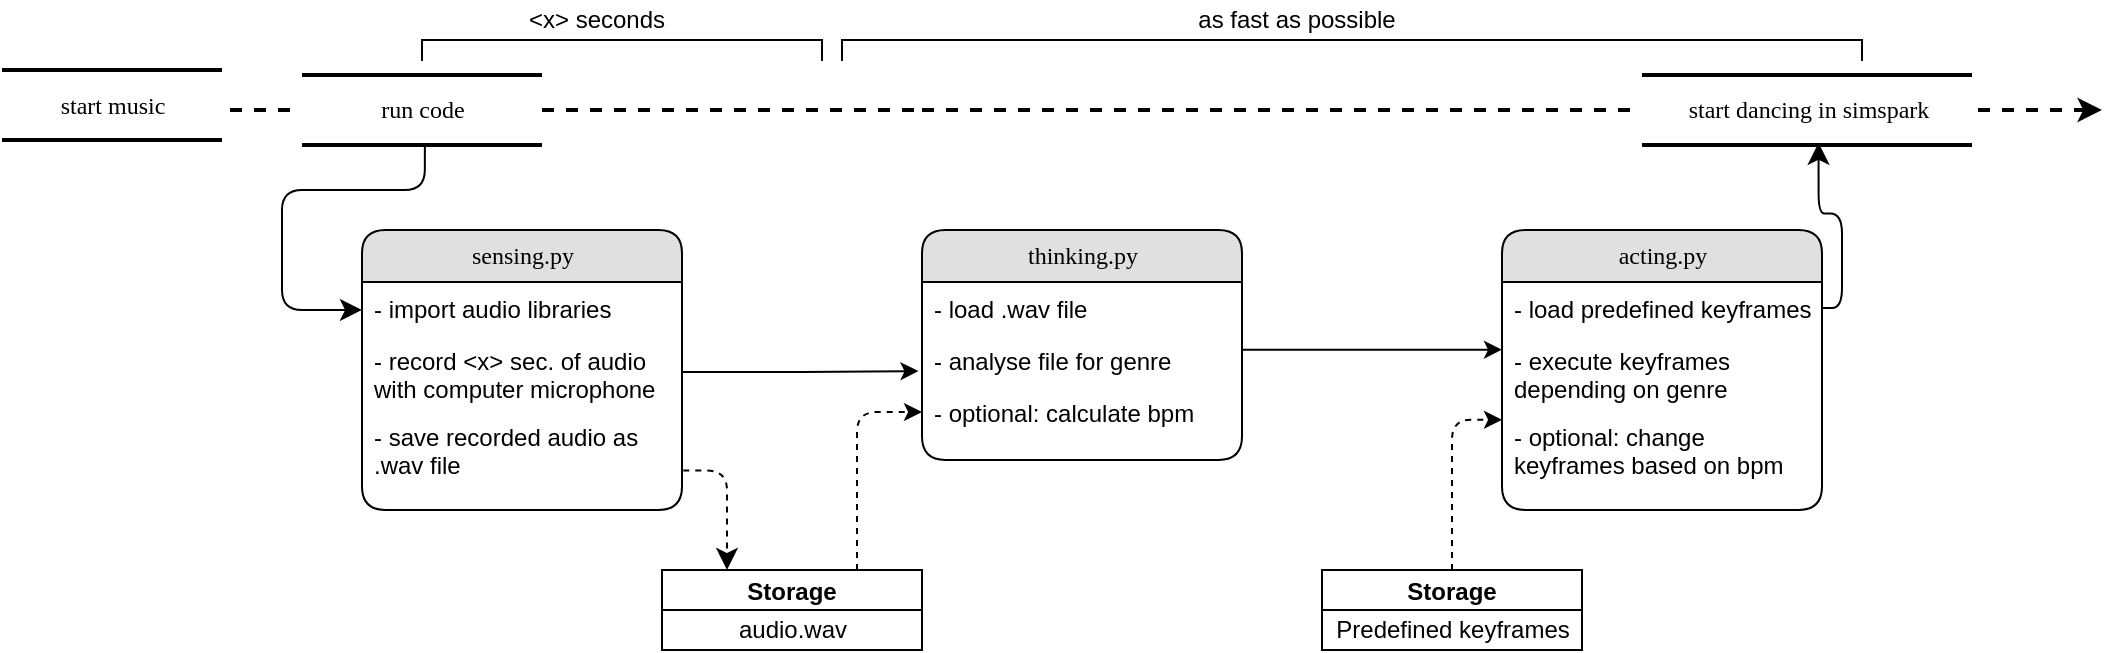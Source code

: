 <mxfile version="14.7.10" type="device"><diagram name="Page-1" id="b520641d-4fe3-3701-9064-5fc419738815"><mxGraphModel dx="1694" dy="1001" grid="1" gridSize="10" guides="1" tooltips="1" connect="1" arrows="1" fold="1" page="1" pageScale="1" pageWidth="1100" pageHeight="850" background="none" math="0" shadow="0"><root><mxCell id="0"/><mxCell id="1" parent="0"/><mxCell id="21ea969265ad0168-10" value="thinking.py" style="swimlane;html=1;fontStyle=0;childLayout=stackLayout;horizontal=1;startSize=26;fillColor=#e0e0e0;horizontalStack=0;resizeParent=1;resizeLast=0;collapsible=1;marginBottom=0;swimlaneFillColor=#ffffff;align=center;rounded=1;shadow=0;comic=0;labelBackgroundColor=none;strokeWidth=1;fontFamily=Verdana;fontSize=12" parent="1" vertex="1"><mxGeometry x="490" y="215" width="160" height="115" as="geometry"/></mxCell><mxCell id="21ea969265ad0168-11" value="- load .wav file" style="text;html=1;strokeColor=none;fillColor=none;spacingLeft=4;spacingRight=4;whiteSpace=wrap;overflow=hidden;rotatable=0;points=[[0,0.5],[1,0.5]];portConstraint=eastwest;" parent="21ea969265ad0168-10" vertex="1"><mxGeometry y="26" width="160" height="26" as="geometry"/></mxCell><mxCell id="21ea969265ad0168-12" value="- analyse file for genre" style="text;html=1;strokeColor=none;fillColor=none;spacingLeft=4;spacingRight=4;whiteSpace=wrap;overflow=hidden;rotatable=0;points=[[0,0.5],[1,0.5]];portConstraint=eastwest;" parent="21ea969265ad0168-10" vertex="1"><mxGeometry y="52" width="160" height="26" as="geometry"/></mxCell><mxCell id="21ea969265ad0168-52" value="- optional: calculate bpm" style="text;html=1;strokeColor=none;fillColor=none;spacingLeft=4;spacingRight=4;whiteSpace=wrap;overflow=hidden;rotatable=0;points=[[0,0.5],[1,0.5]];portConstraint=eastwest;" parent="21ea969265ad0168-10" vertex="1"><mxGeometry y="78" width="160" height="26" as="geometry"/></mxCell><mxCell id="21ea969265ad0168-22" value="acting.py" style="swimlane;html=1;fontStyle=0;childLayout=stackLayout;horizontal=1;startSize=26;fillColor=#e0e0e0;horizontalStack=0;resizeParent=1;resizeLast=0;collapsible=1;marginBottom=0;swimlaneFillColor=#ffffff;align=center;rounded=1;shadow=0;comic=0;labelBackgroundColor=none;strokeWidth=1;fontFamily=Verdana;fontSize=12" parent="1" vertex="1"><mxGeometry x="780" y="215" width="160" height="140" as="geometry"/></mxCell><mxCell id="21ea969265ad0168-23" value="- load predefined keyframes " style="text;html=1;strokeColor=none;fillColor=none;spacingLeft=4;spacingRight=4;whiteSpace=wrap;overflow=hidden;rotatable=0;points=[[0,0.5],[1,0.5]];portConstraint=eastwest;" parent="21ea969265ad0168-22" vertex="1"><mxGeometry y="26" width="160" height="26" as="geometry"/></mxCell><mxCell id="21ea969265ad0168-24" value="- execute keyframes depending on genre" style="text;html=1;strokeColor=none;fillColor=none;spacingLeft=4;spacingRight=4;whiteSpace=wrap;overflow=hidden;rotatable=0;points=[[0,0.5],[1,0.5]];portConstraint=eastwest;" parent="21ea969265ad0168-22" vertex="1"><mxGeometry y="52" width="160" height="38" as="geometry"/></mxCell><mxCell id="DSs9fUPm449Gk2nNJjzP-14" value="- optional: change keyframes based on bpm" style="text;html=1;strokeColor=none;fillColor=none;spacingLeft=4;spacingRight=4;whiteSpace=wrap;overflow=hidden;rotatable=0;points=[[0,0.5],[1,0.5]];portConstraint=eastwest;" parent="21ea969265ad0168-22" vertex="1"><mxGeometry y="90" width="160" height="50" as="geometry"/></mxCell><mxCell id="21ea969265ad0168-26" value="sensing.py" style="swimlane;html=1;fontStyle=0;childLayout=stackLayout;horizontal=1;startSize=26;fillColor=#e0e0e0;horizontalStack=0;resizeParent=1;resizeLast=0;collapsible=1;marginBottom=0;swimlaneFillColor=#ffffff;align=center;rounded=1;shadow=0;comic=0;labelBackgroundColor=none;strokeWidth=1;fontFamily=Verdana;fontSize=12" parent="1" vertex="1"><mxGeometry x="210" y="215" width="160" height="140" as="geometry"><mxRectangle x="200" y="155" width="90" height="26" as="alternateBounds"/></mxGeometry></mxCell><mxCell id="21ea969265ad0168-27" value="- import audio libraries" style="text;html=1;strokeColor=none;fillColor=none;spacingLeft=4;spacingRight=4;whiteSpace=wrap;overflow=hidden;rotatable=0;points=[[0,0.5],[1,0.5]];portConstraint=eastwest;" parent="21ea969265ad0168-26" vertex="1"><mxGeometry y="26" width="160" height="26" as="geometry"/></mxCell><mxCell id="21ea969265ad0168-28" value="- record &amp;lt;x&amp;gt; sec. of audio with computer microphone" style="text;html=1;strokeColor=none;fillColor=none;spacingLeft=4;spacingRight=4;whiteSpace=wrap;overflow=hidden;rotatable=0;points=[[0,0.5],[1,0.5]];portConstraint=eastwest;" parent="21ea969265ad0168-26" vertex="1"><mxGeometry y="52" width="160" height="38" as="geometry"/></mxCell><mxCell id="DSs9fUPm449Gk2nNJjzP-7" value="- save recorded audio as .wav file" style="text;html=1;strokeColor=none;fillColor=none;spacingLeft=4;spacingRight=4;whiteSpace=wrap;overflow=hidden;rotatable=0;points=[[0,0.5],[1,0.5]];portConstraint=eastwest;" parent="21ea969265ad0168-26" vertex="1"><mxGeometry y="90" width="160" height="38" as="geometry"/></mxCell><mxCell id="DSs9fUPm449Gk2nNJjzP-8" value="" style="endArrow=classic;dashed=1;html=1;strokeWidth=2;targetPerimeterSpacing=9;shadow=0;rounded=0;endFill=1;startArrow=none;" parent="1" edge="1"><mxGeometry width="50" height="50" relative="1" as="geometry"><mxPoint x="490" y="155" as="sourcePoint"/><mxPoint x="1080" y="155" as="targetPoint"/></mxGeometry></mxCell><mxCell id="DSs9fUPm449Gk2nNJjzP-10" style="edgeStyle=orthogonalEdgeStyle;html=1;labelBackgroundColor=none;startFill=0;startSize=8;endFill=1;endSize=8;fontFamily=Verdana;fontSize=12;exitX=1.004;exitY=0.797;exitDx=0;exitDy=0;entryX=0.25;entryY=0;entryDx=0;entryDy=0;dashed=1;exitPerimeter=0;" parent="1" source="DSs9fUPm449Gk2nNJjzP-7" target="DSs9fUPm449Gk2nNJjzP-35" edge="1"><mxGeometry relative="1" as="geometry"><mxPoint x="460" y="248" as="sourcePoint"/><mxPoint x="392.5" y="175" as="targetPoint"/></mxGeometry></mxCell><mxCell id="DSs9fUPm449Gk2nNJjzP-30" style="edgeStyle=orthogonalEdgeStyle;rounded=1;orthogonalLoop=1;jettySize=auto;html=1;entryX=0;entryY=0.098;entryDx=0;entryDy=0;shadow=0;dashed=1;endArrow=classic;endFill=1;targetPerimeterSpacing=9;entryPerimeter=0;" parent="1" source="DSs9fUPm449Gk2nNJjzP-12" target="DSs9fUPm449Gk2nNJjzP-14" edge="1"><mxGeometry relative="1" as="geometry"/></mxCell><mxCell id="DSs9fUPm449Gk2nNJjzP-12" value="Storage" style="swimlane;childLayout=stackLayout;resizeParent=1;resizeParentMax=0;horizontal=1;startSize=20;horizontalStack=0;" parent="1" vertex="1"><mxGeometry x="690" y="385" width="130" height="40" as="geometry"/></mxCell><mxCell id="DSs9fUPm449Gk2nNJjzP-13" value="Predefined keyframes" style="text;html=1;align=center;verticalAlign=middle;resizable=0;points=[];autosize=1;strokeColor=none;" parent="DSs9fUPm449Gk2nNJjzP-12" vertex="1"><mxGeometry y="20" width="130" height="20" as="geometry"/></mxCell><mxCell id="DSs9fUPm449Gk2nNJjzP-16" value="start dancing in simspark" style="html=1;rounded=0;shadow=0;comic=0;labelBackgroundColor=none;strokeWidth=2;fontFamily=Verdana;fontSize=12;align=center;shape=mxgraph.ios7ui.horLines;" parent="1" vertex="1"><mxGeometry x="850" y="137.5" width="165" height="35" as="geometry"/></mxCell><mxCell id="DSs9fUPm449Gk2nNJjzP-21" value="" style="endArrow=none;dashed=1;html=1;strokeWidth=2;shadow=0;rounded=0;endFill=1;" parent="1" edge="1"><mxGeometry width="50" height="50" relative="1" as="geometry"><mxPoint x="120" y="155" as="sourcePoint"/><mxPoint x="490" y="155" as="targetPoint"/></mxGeometry></mxCell><mxCell id="DSs9fUPm449Gk2nNJjzP-20" value="run code" style="html=1;rounded=0;shadow=0;comic=0;labelBackgroundColor=none;strokeWidth=2;fontFamily=Verdana;fontSize=12;align=center;shape=mxgraph.ios7ui.horLines;" parent="1" vertex="1"><mxGeometry x="180" y="137.5" width="120" height="35" as="geometry"/></mxCell><mxCell id="DSs9fUPm449Gk2nNJjzP-22" style="edgeStyle=orthogonalEdgeStyle;html=1;labelBackgroundColor=none;startFill=0;startSize=8;endFill=1;endSize=8;fontFamily=Verdana;fontSize=12;exitX=0.512;exitY=1.002;exitDx=0;exitDy=0;exitPerimeter=0;entryX=0;entryY=0.538;entryDx=0;entryDy=0;entryPerimeter=0;" parent="1" source="DSs9fUPm449Gk2nNJjzP-20" target="21ea969265ad0168-27" edge="1"><mxGeometry relative="1" as="geometry"><mxPoint x="467.5" y="185" as="sourcePoint"/><mxPoint x="200" y="255" as="targetPoint"/><Array as="points"><mxPoint x="241" y="195"/><mxPoint x="170" y="195"/><mxPoint x="170" y="255"/></Array></mxGeometry></mxCell><mxCell id="DSs9fUPm449Gk2nNJjzP-23" value="" style="shape=partialRectangle;whiteSpace=wrap;html=1;bottom=1;right=1;left=1;top=0;fillColor=none;routingCenterX=-0.5;rotation=-180;" parent="1" vertex="1"><mxGeometry x="240" y="120" width="200" height="10" as="geometry"/></mxCell><mxCell id="DSs9fUPm449Gk2nNJjzP-24" style="edgeStyle=orthogonalEdgeStyle;html=1;labelBackgroundColor=none;startFill=0;startSize=8;endFill=1;endSize=8;fontFamily=Verdana;fontSize=12;exitX=1;exitY=0.5;exitDx=0;exitDy=0;entryX=0.535;entryY=0.969;entryDx=0;entryDy=0;entryPerimeter=0;" parent="1" source="21ea969265ad0168-23" target="DSs9fUPm449Gk2nNJjzP-16" edge="1"><mxGeometry relative="1" as="geometry"><mxPoint x="940" y="260" as="sourcePoint"/><mxPoint x="962.5" y="185" as="targetPoint"/></mxGeometry></mxCell><mxCell id="21ea969265ad0168-30" value="start music" style="html=1;rounded=0;shadow=0;comic=0;labelBackgroundColor=none;strokeWidth=2;fontFamily=Verdana;fontSize=12;align=center;shape=mxgraph.ios7ui.horLines;" parent="1" vertex="1"><mxGeometry x="30" y="135" width="110" height="35" as="geometry"/></mxCell><mxCell id="DSs9fUPm449Gk2nNJjzP-25" value="&amp;lt;x&amp;gt; seconds" style="text;html=1;strokeColor=none;fillColor=none;align=center;verticalAlign=middle;whiteSpace=wrap;rounded=0;" parent="1" vertex="1"><mxGeometry x="285" y="100" width="85" height="20" as="geometry"/></mxCell><mxCell id="DSs9fUPm449Gk2nNJjzP-26" value="" style="shape=partialRectangle;whiteSpace=wrap;html=1;bottom=1;right=1;left=1;top=0;fillColor=none;routingCenterX=-0.5;rotation=-180;" parent="1" vertex="1"><mxGeometry x="450" y="120" width="510" height="10" as="geometry"/></mxCell><mxCell id="DSs9fUPm449Gk2nNJjzP-27" value="as fast as possible" style="text;html=1;strokeColor=none;fillColor=none;align=center;verticalAlign=middle;whiteSpace=wrap;rounded=0;" parent="1" vertex="1"><mxGeometry x="620" y="100" width="115" height="20" as="geometry"/></mxCell><mxCell id="DSs9fUPm449Gk2nNJjzP-31" style="edgeStyle=orthogonalEdgeStyle;rounded=0;orthogonalLoop=1;jettySize=auto;html=1;exitX=1;exitY=0.5;exitDx=0;exitDy=0;entryX=0;entryY=0.207;entryDx=0;entryDy=0;entryPerimeter=0;shadow=0;endArrow=classic;endFill=1;targetPerimeterSpacing=9;" parent="1" source="21ea969265ad0168-12" target="21ea969265ad0168-24" edge="1"><mxGeometry relative="1" as="geometry"><Array as="points"><mxPoint x="650" y="275"/></Array></mxGeometry></mxCell><mxCell id="DSs9fUPm449Gk2nNJjzP-32" style="edgeStyle=orthogonalEdgeStyle;rounded=0;orthogonalLoop=1;jettySize=auto;html=1;shadow=0;endArrow=classic;endFill=1;targetPerimeterSpacing=9;entryX=-0.011;entryY=0.714;entryDx=0;entryDy=0;entryPerimeter=0;" parent="1" source="21ea969265ad0168-28" target="21ea969265ad0168-12" edge="1"><mxGeometry relative="1" as="geometry"><mxPoint x="480" y="287" as="targetPoint"/></mxGeometry></mxCell><mxCell id="DSs9fUPm449Gk2nNJjzP-35" value="Storage" style="swimlane;childLayout=stackLayout;resizeParent=1;resizeParentMax=0;horizontal=1;startSize=20;horizontalStack=0;" parent="1" vertex="1"><mxGeometry x="360" y="385" width="130" height="40" as="geometry"/></mxCell><mxCell id="DSs9fUPm449Gk2nNJjzP-36" value="audio.wav" style="text;html=1;align=center;verticalAlign=middle;resizable=0;points=[];autosize=1;strokeColor=none;" parent="DSs9fUPm449Gk2nNJjzP-35" vertex="1"><mxGeometry y="20" width="130" height="20" as="geometry"/></mxCell><mxCell id="DSs9fUPm449Gk2nNJjzP-38" style="edgeStyle=orthogonalEdgeStyle;rounded=1;orthogonalLoop=1;jettySize=auto;html=1;entryX=0;entryY=0.5;entryDx=0;entryDy=0;shadow=0;dashed=1;endArrow=classic;endFill=1;targetPerimeterSpacing=9;exitX=0.75;exitY=0;exitDx=0;exitDy=0;" parent="1" source="DSs9fUPm449Gk2nNJjzP-35" target="21ea969265ad0168-52" edge="1"><mxGeometry relative="1" as="geometry"><mxPoint x="424.709" y="370.45" as="sourcePoint"/><mxPoint x="450.0" y="310.0" as="targetPoint"/></mxGeometry></mxCell></root></mxGraphModel></diagram></mxfile>